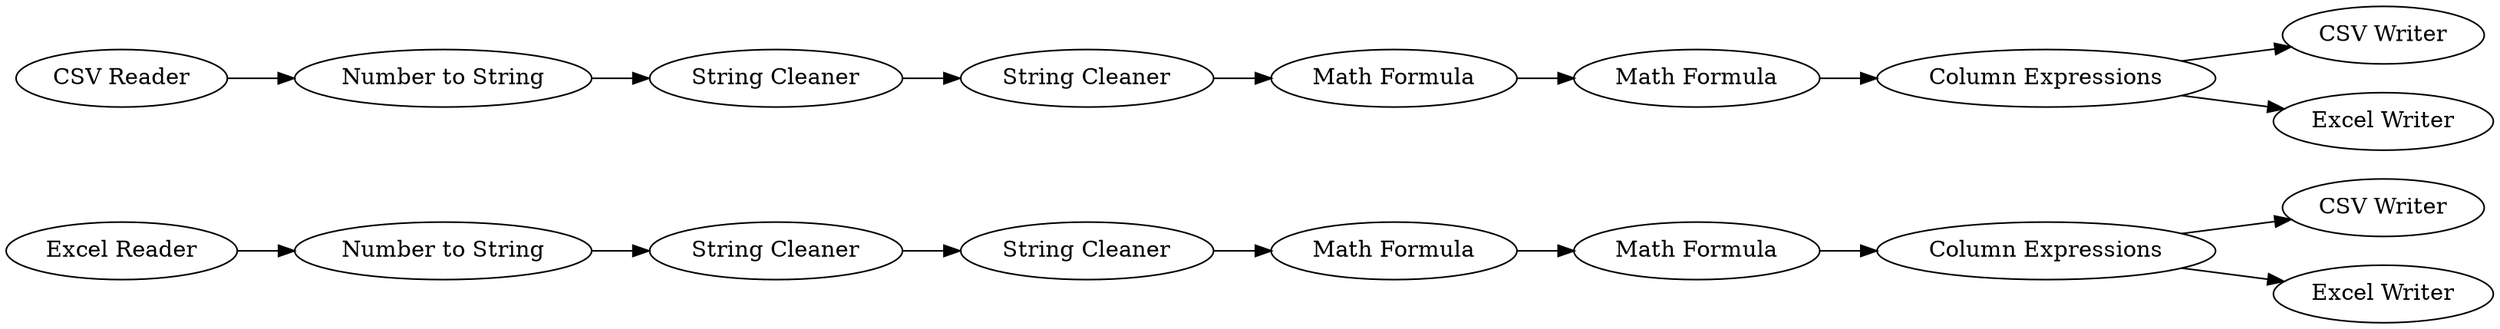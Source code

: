 digraph {
	"3068445592647628239_28" [label="Math Formula"]
	"3068445592647628239_27" [label="Math Formula"]
	"3068445592647628239_35" [label="CSV Writer"]
	"3068445592647628239_11" [label="Number to String"]
	"3068445592647628239_32" [label="Column Expressions"]
	"3068445592647628239_34" [label="Number to String"]
	"3068445592647628239_29" [label="Math Formula"]
	"3068445592647628239_36" [label="CSV Writer"]
	"3068445592647628239_15" [label="Excel Writer"]
	"3068445592647628239_30" [label="String Cleaner"]
	"3068445592647628239_33" [label="String Cleaner"]
	"3068445592647628239_31" [label="Math Formula"]
	"3068445592647628239_8" [label="Excel Reader"]
	"3068445592647628239_10" [label="String Cleaner"]
	"3068445592647628239_1" [label="CSV Reader"]
	"3068445592647628239_16" [label="Excel Writer"]
	"3068445592647628239_17" [label="String Cleaner"]
	"3068445592647628239_19" [label="Column Expressions"]
	"3068445592647628239_1" -> "3068445592647628239_34"
	"3068445592647628239_32" -> "3068445592647628239_15"
	"3068445592647628239_29" -> "3068445592647628239_31"
	"3068445592647628239_27" -> "3068445592647628239_28"
	"3068445592647628239_19" -> "3068445592647628239_36"
	"3068445592647628239_8" -> "3068445592647628239_11"
	"3068445592647628239_10" -> "3068445592647628239_17"
	"3068445592647628239_30" -> "3068445592647628239_29"
	"3068445592647628239_11" -> "3068445592647628239_10"
	"3068445592647628239_19" -> "3068445592647628239_16"
	"3068445592647628239_33" -> "3068445592647628239_30"
	"3068445592647628239_32" -> "3068445592647628239_35"
	"3068445592647628239_28" -> "3068445592647628239_19"
	"3068445592647628239_31" -> "3068445592647628239_32"
	"3068445592647628239_17" -> "3068445592647628239_27"
	"3068445592647628239_34" -> "3068445592647628239_33"
	rankdir=LR
}
